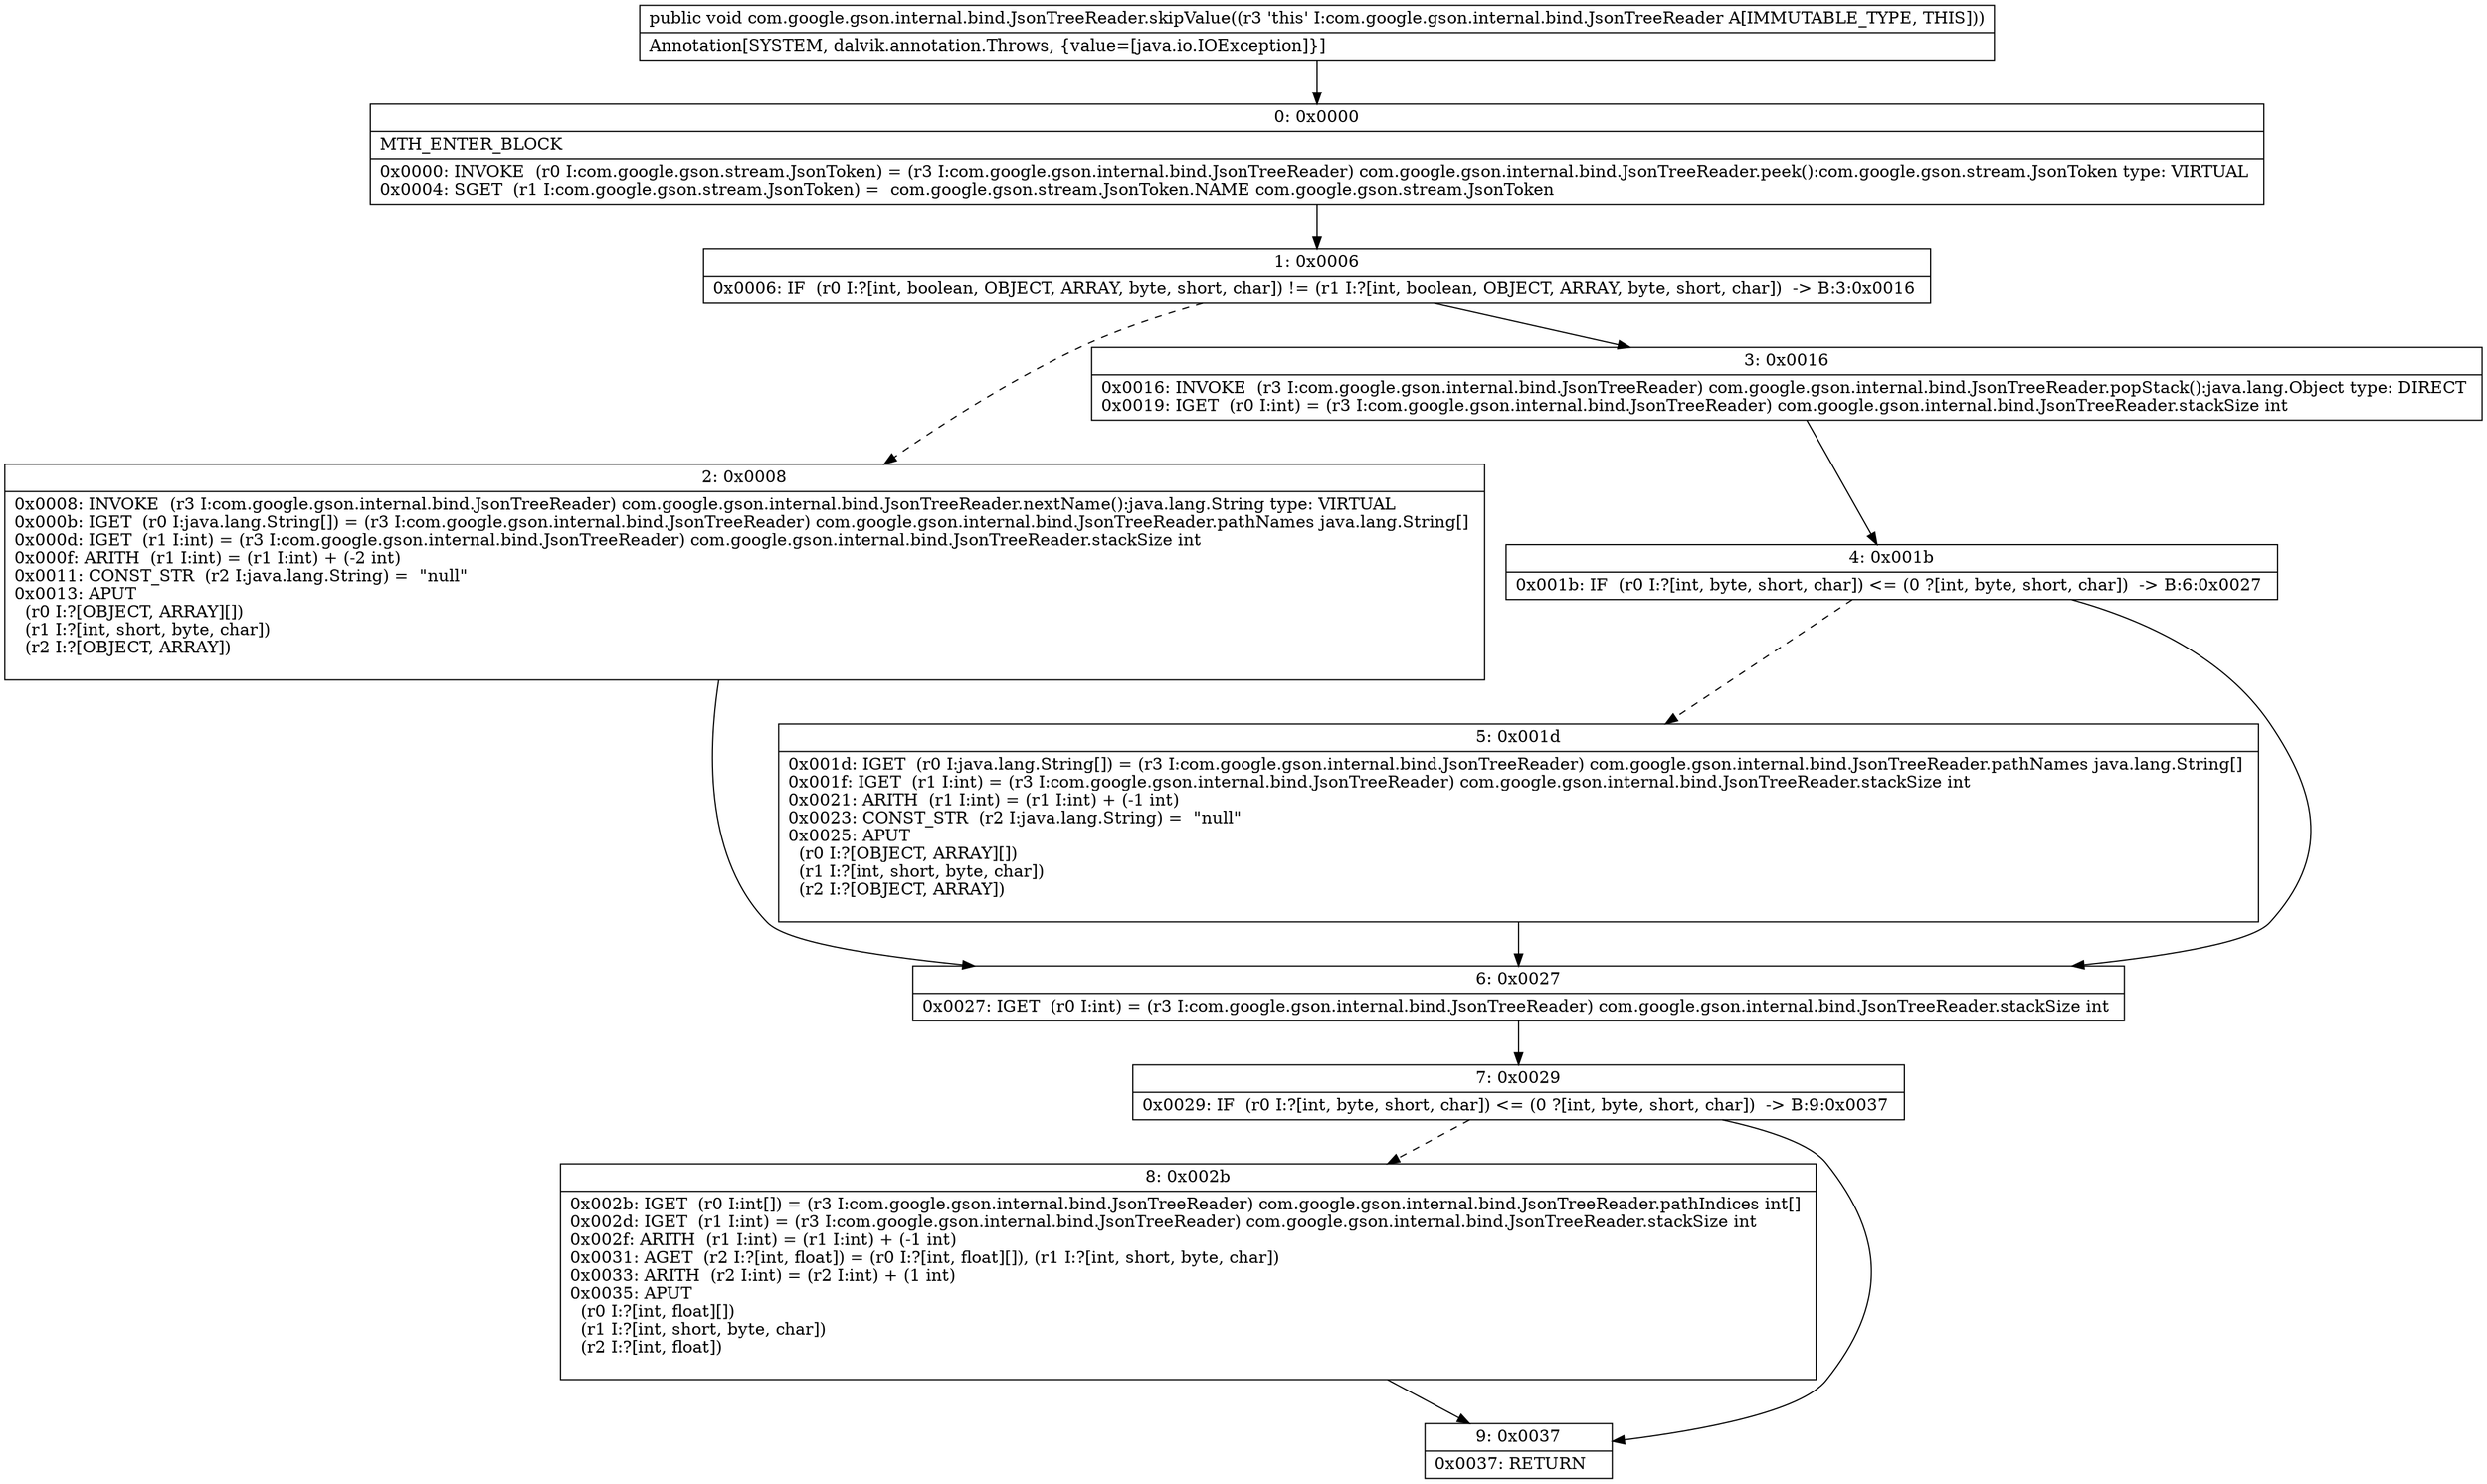 digraph "CFG forcom.google.gson.internal.bind.JsonTreeReader.skipValue()V" {
Node_0 [shape=record,label="{0\:\ 0x0000|MTH_ENTER_BLOCK\l|0x0000: INVOKE  (r0 I:com.google.gson.stream.JsonToken) = (r3 I:com.google.gson.internal.bind.JsonTreeReader) com.google.gson.internal.bind.JsonTreeReader.peek():com.google.gson.stream.JsonToken type: VIRTUAL \l0x0004: SGET  (r1 I:com.google.gson.stream.JsonToken) =  com.google.gson.stream.JsonToken.NAME com.google.gson.stream.JsonToken \l}"];
Node_1 [shape=record,label="{1\:\ 0x0006|0x0006: IF  (r0 I:?[int, boolean, OBJECT, ARRAY, byte, short, char]) != (r1 I:?[int, boolean, OBJECT, ARRAY, byte, short, char])  \-\> B:3:0x0016 \l}"];
Node_2 [shape=record,label="{2\:\ 0x0008|0x0008: INVOKE  (r3 I:com.google.gson.internal.bind.JsonTreeReader) com.google.gson.internal.bind.JsonTreeReader.nextName():java.lang.String type: VIRTUAL \l0x000b: IGET  (r0 I:java.lang.String[]) = (r3 I:com.google.gson.internal.bind.JsonTreeReader) com.google.gson.internal.bind.JsonTreeReader.pathNames java.lang.String[] \l0x000d: IGET  (r1 I:int) = (r3 I:com.google.gson.internal.bind.JsonTreeReader) com.google.gson.internal.bind.JsonTreeReader.stackSize int \l0x000f: ARITH  (r1 I:int) = (r1 I:int) + (\-2 int) \l0x0011: CONST_STR  (r2 I:java.lang.String) =  \"null\" \l0x0013: APUT  \l  (r0 I:?[OBJECT, ARRAY][])\l  (r1 I:?[int, short, byte, char])\l  (r2 I:?[OBJECT, ARRAY])\l \l}"];
Node_3 [shape=record,label="{3\:\ 0x0016|0x0016: INVOKE  (r3 I:com.google.gson.internal.bind.JsonTreeReader) com.google.gson.internal.bind.JsonTreeReader.popStack():java.lang.Object type: DIRECT \l0x0019: IGET  (r0 I:int) = (r3 I:com.google.gson.internal.bind.JsonTreeReader) com.google.gson.internal.bind.JsonTreeReader.stackSize int \l}"];
Node_4 [shape=record,label="{4\:\ 0x001b|0x001b: IF  (r0 I:?[int, byte, short, char]) \<= (0 ?[int, byte, short, char])  \-\> B:6:0x0027 \l}"];
Node_5 [shape=record,label="{5\:\ 0x001d|0x001d: IGET  (r0 I:java.lang.String[]) = (r3 I:com.google.gson.internal.bind.JsonTreeReader) com.google.gson.internal.bind.JsonTreeReader.pathNames java.lang.String[] \l0x001f: IGET  (r1 I:int) = (r3 I:com.google.gson.internal.bind.JsonTreeReader) com.google.gson.internal.bind.JsonTreeReader.stackSize int \l0x0021: ARITH  (r1 I:int) = (r1 I:int) + (\-1 int) \l0x0023: CONST_STR  (r2 I:java.lang.String) =  \"null\" \l0x0025: APUT  \l  (r0 I:?[OBJECT, ARRAY][])\l  (r1 I:?[int, short, byte, char])\l  (r2 I:?[OBJECT, ARRAY])\l \l}"];
Node_6 [shape=record,label="{6\:\ 0x0027|0x0027: IGET  (r0 I:int) = (r3 I:com.google.gson.internal.bind.JsonTreeReader) com.google.gson.internal.bind.JsonTreeReader.stackSize int \l}"];
Node_7 [shape=record,label="{7\:\ 0x0029|0x0029: IF  (r0 I:?[int, byte, short, char]) \<= (0 ?[int, byte, short, char])  \-\> B:9:0x0037 \l}"];
Node_8 [shape=record,label="{8\:\ 0x002b|0x002b: IGET  (r0 I:int[]) = (r3 I:com.google.gson.internal.bind.JsonTreeReader) com.google.gson.internal.bind.JsonTreeReader.pathIndices int[] \l0x002d: IGET  (r1 I:int) = (r3 I:com.google.gson.internal.bind.JsonTreeReader) com.google.gson.internal.bind.JsonTreeReader.stackSize int \l0x002f: ARITH  (r1 I:int) = (r1 I:int) + (\-1 int) \l0x0031: AGET  (r2 I:?[int, float]) = (r0 I:?[int, float][]), (r1 I:?[int, short, byte, char]) \l0x0033: ARITH  (r2 I:int) = (r2 I:int) + (1 int) \l0x0035: APUT  \l  (r0 I:?[int, float][])\l  (r1 I:?[int, short, byte, char])\l  (r2 I:?[int, float])\l \l}"];
Node_9 [shape=record,label="{9\:\ 0x0037|0x0037: RETURN   \l}"];
MethodNode[shape=record,label="{public void com.google.gson.internal.bind.JsonTreeReader.skipValue((r3 'this' I:com.google.gson.internal.bind.JsonTreeReader A[IMMUTABLE_TYPE, THIS]))  | Annotation[SYSTEM, dalvik.annotation.Throws, \{value=[java.io.IOException]\}]\l}"];
MethodNode -> Node_0;
Node_0 -> Node_1;
Node_1 -> Node_2[style=dashed];
Node_1 -> Node_3;
Node_2 -> Node_6;
Node_3 -> Node_4;
Node_4 -> Node_5[style=dashed];
Node_4 -> Node_6;
Node_5 -> Node_6;
Node_6 -> Node_7;
Node_7 -> Node_8[style=dashed];
Node_7 -> Node_9;
Node_8 -> Node_9;
}

